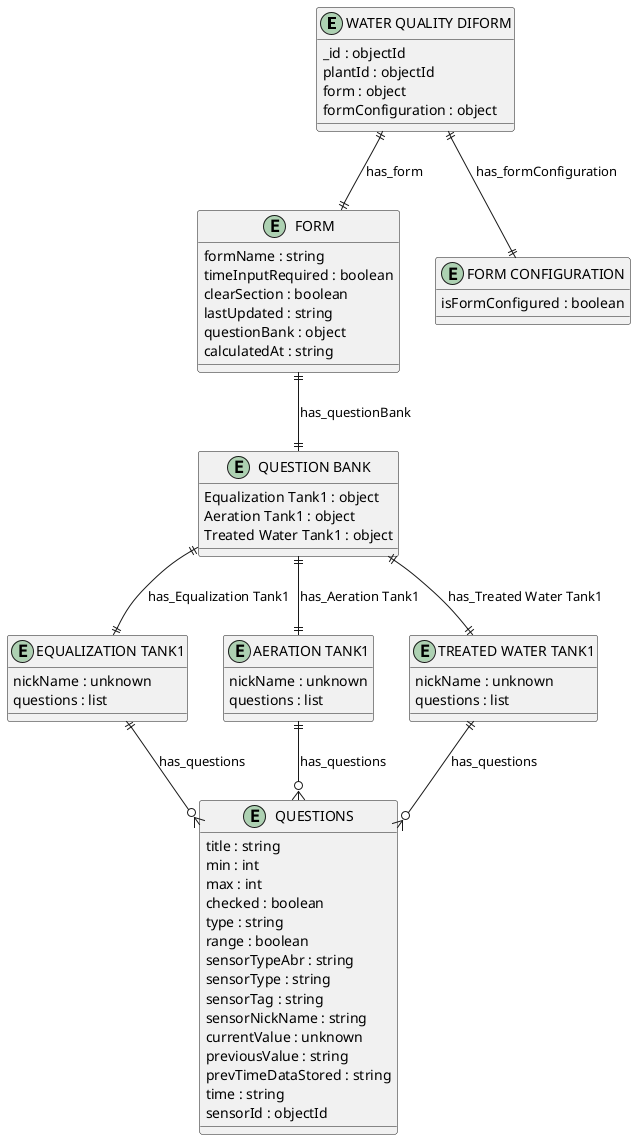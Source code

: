 @startuml WATER_QUALITY_DIFORM_Diagram

entity "WATER QUALITY DIFORM" as WATER_QUALITY_DIFORM {
  _id : objectId
  plantId : objectId
  form : object
  formConfiguration : object
}

entity "FORM" as FORM {
  formName : string
  timeInputRequired : boolean
  clearSection : boolean
  lastUpdated : string
  questionBank : object
  calculatedAt : string
}

entity "QUESTION BANK" as QUESTION_BANK {
  Equalization Tank1 : object
  Aeration Tank1 : object
  Treated Water Tank1 : object
}

entity "EQUALIZATION TANK1" as EQUALIZATION_TANK1 {
  nickName : unknown
  questions : list
}

entity "QUESTIONS" as QUESTIONS {
  title : string
  min : int
  max : int
  checked : boolean
  type : string
  range : boolean
  sensorTypeAbr : string
  sensorType : string
  sensorTag : string
  sensorNickName : string
  currentValue : unknown
  previousValue : string
  prevTimeDataStored : string
  time : string
  sensorId : objectId
}

entity "AERATION TANK1" as AERATION_TANK1 {
  nickName : unknown
  questions : list
}

entity "TREATED WATER TANK1" as TREATED_WATER_TANK1 {
  nickName : unknown
  questions : list
}

entity "FORM CONFIGURATION" as FORM_CONFIGURATION {
  isFormConfigured : boolean
}

' // Relationships
WATER_QUALITY_DIFORM ||--|| FORM : has_form
FORM ||--|| QUESTION_BANK : has_questionBank
QUESTION_BANK ||--|| EQUALIZATION_TANK1 : has_Equalization Tank1
EQUALIZATION_TANK1 ||--o{ QUESTIONS : has_questions
QUESTION_BANK ||--|| AERATION_TANK1 : has_Aeration Tank1
AERATION_TANK1 ||--o{ QUESTIONS : has_questions
QUESTION_BANK ||--|| TREATED_WATER_TANK1 : has_Treated Water Tank1
TREATED_WATER_TANK1 ||--o{ QUESTIONS : has_questions
WATER_QUALITY_DIFORM ||--|| FORM_CONFIGURATION : has_formConfiguration
@enduml